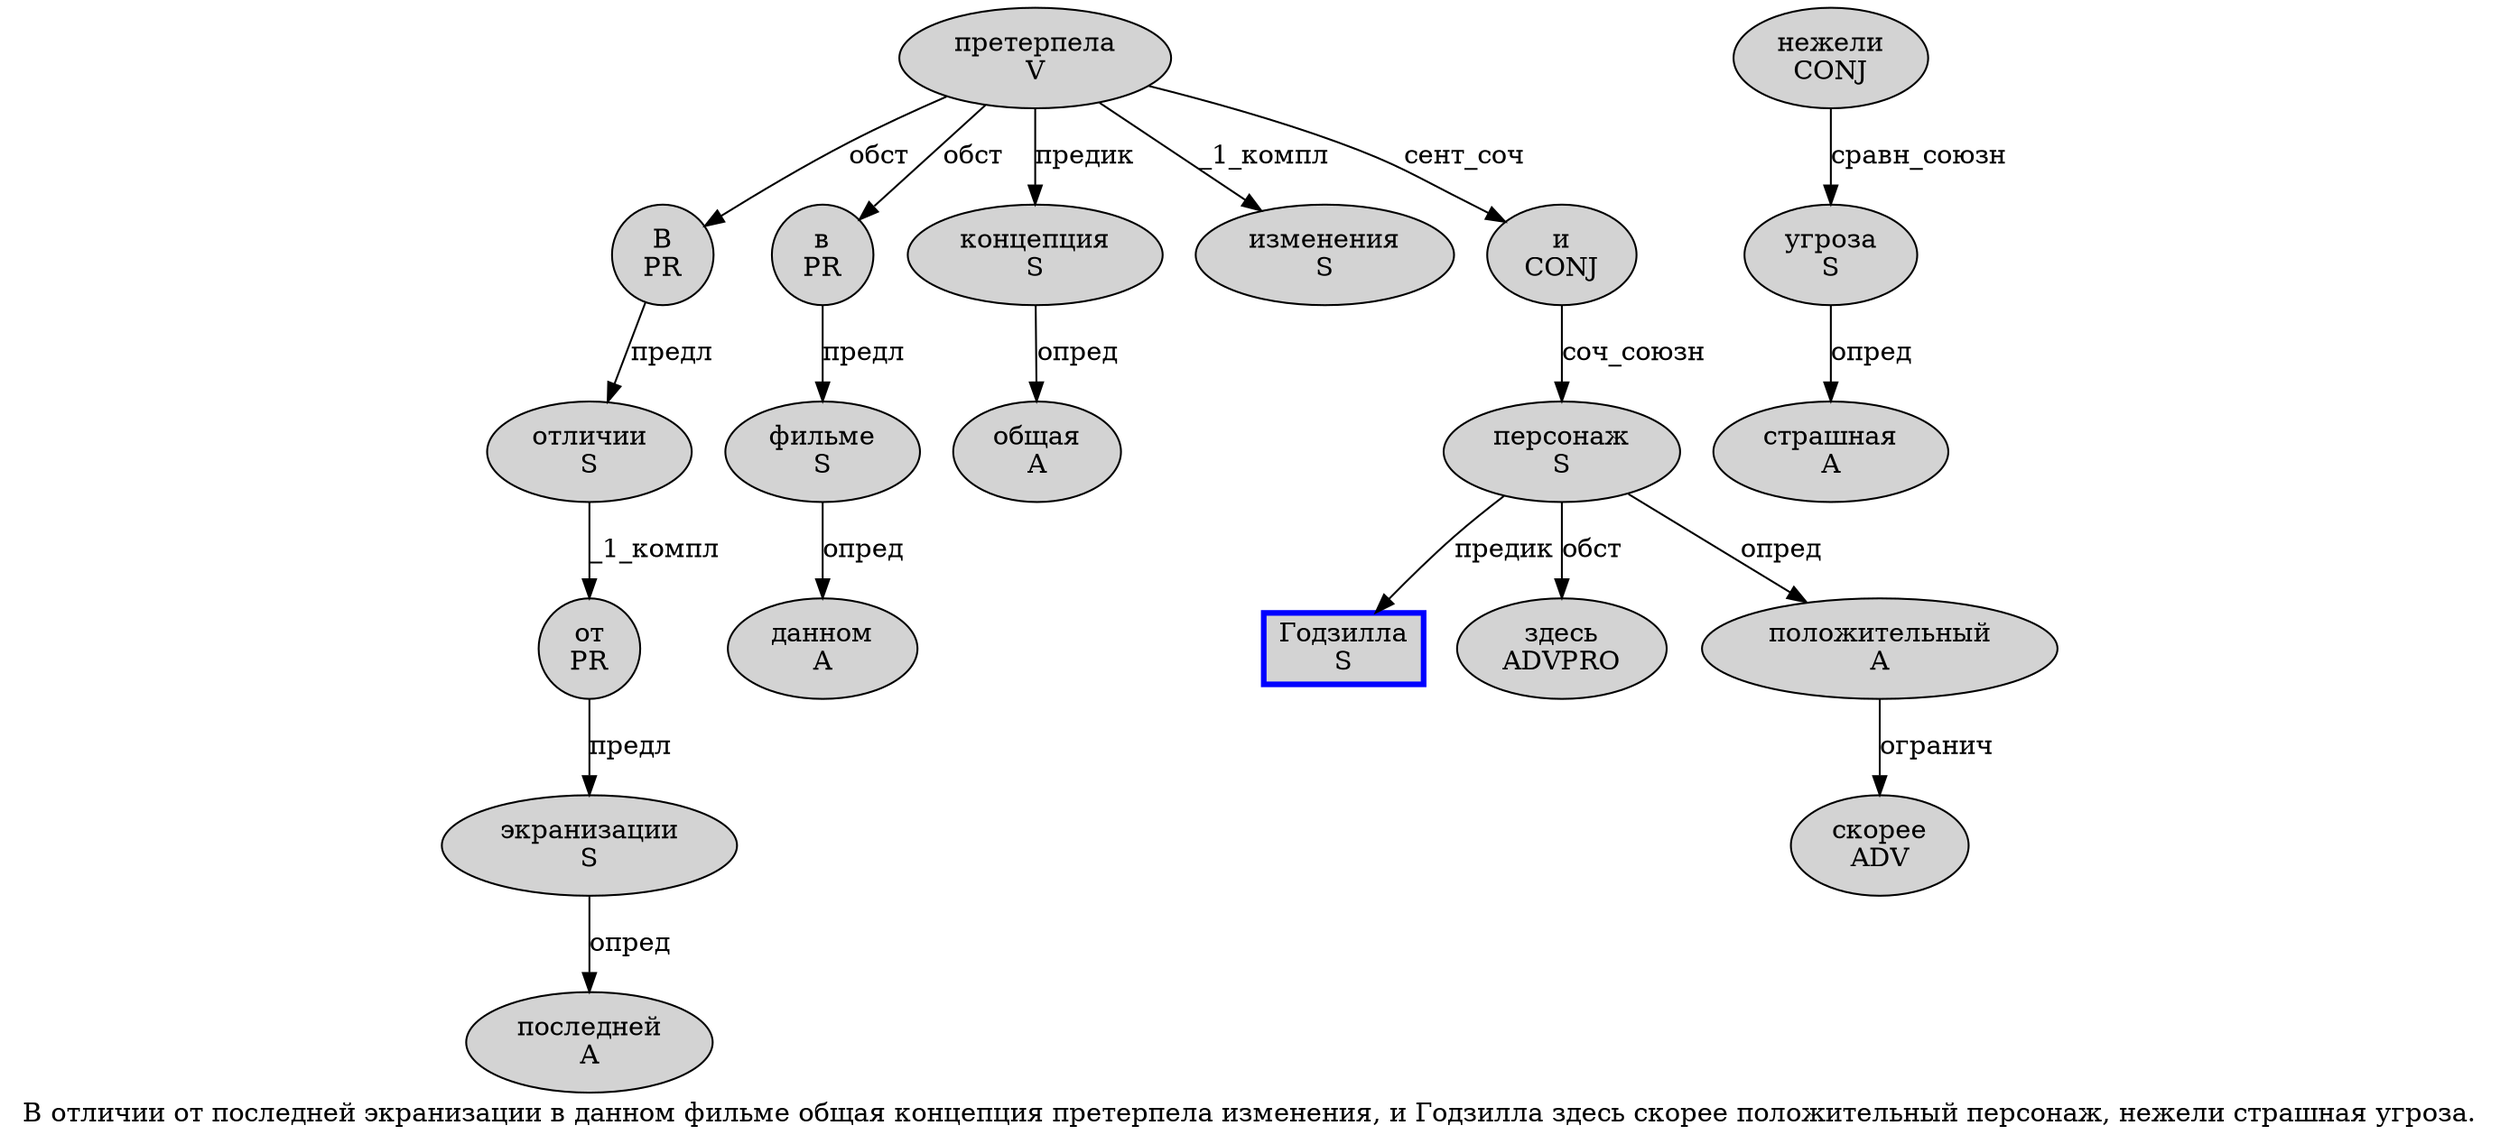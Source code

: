 digraph SENTENCE_4837 {
	graph [label="В отличии от последней экранизации в данном фильме общая концепция претерпела изменения, и Годзилла здесь скорее положительный персонаж, нежели страшная угроза."]
	node [style=filled]
		0 [label="В
PR" color="" fillcolor=lightgray penwidth=1 shape=ellipse]
		1 [label="отличии
S" color="" fillcolor=lightgray penwidth=1 shape=ellipse]
		2 [label="от
PR" color="" fillcolor=lightgray penwidth=1 shape=ellipse]
		3 [label="последней
A" color="" fillcolor=lightgray penwidth=1 shape=ellipse]
		4 [label="экранизации
S" color="" fillcolor=lightgray penwidth=1 shape=ellipse]
		5 [label="в
PR" color="" fillcolor=lightgray penwidth=1 shape=ellipse]
		6 [label="данном
A" color="" fillcolor=lightgray penwidth=1 shape=ellipse]
		7 [label="фильме
S" color="" fillcolor=lightgray penwidth=1 shape=ellipse]
		8 [label="общая
A" color="" fillcolor=lightgray penwidth=1 shape=ellipse]
		9 [label="концепция
S" color="" fillcolor=lightgray penwidth=1 shape=ellipse]
		10 [label="претерпела
V" color="" fillcolor=lightgray penwidth=1 shape=ellipse]
		11 [label="изменения
S" color="" fillcolor=lightgray penwidth=1 shape=ellipse]
		13 [label="и
CONJ" color="" fillcolor=lightgray penwidth=1 shape=ellipse]
		14 [label="Годзилла
S" color=blue fillcolor=lightgray penwidth=3 shape=box]
		15 [label="здесь
ADVPRO" color="" fillcolor=lightgray penwidth=1 shape=ellipse]
		16 [label="скорее
ADV" color="" fillcolor=lightgray penwidth=1 shape=ellipse]
		17 [label="положительный
A" color="" fillcolor=lightgray penwidth=1 shape=ellipse]
		18 [label="персонаж
S" color="" fillcolor=lightgray penwidth=1 shape=ellipse]
		20 [label="нежели
CONJ" color="" fillcolor=lightgray penwidth=1 shape=ellipse]
		21 [label="страшная
A" color="" fillcolor=lightgray penwidth=1 shape=ellipse]
		22 [label="угроза
S" color="" fillcolor=lightgray penwidth=1 shape=ellipse]
			17 -> 16 [label="огранич"]
			9 -> 8 [label="опред"]
			22 -> 21 [label="опред"]
			1 -> 2 [label="_1_компл"]
			18 -> 14 [label="предик"]
			18 -> 15 [label="обст"]
			18 -> 17 [label="опред"]
			4 -> 3 [label="опред"]
			7 -> 6 [label="опред"]
			13 -> 18 [label="соч_союзн"]
			10 -> 0 [label="обст"]
			10 -> 5 [label="обст"]
			10 -> 9 [label="предик"]
			10 -> 11 [label="_1_компл"]
			10 -> 13 [label="сент_соч"]
			20 -> 22 [label="сравн_союзн"]
			0 -> 1 [label="предл"]
			5 -> 7 [label="предл"]
			2 -> 4 [label="предл"]
}